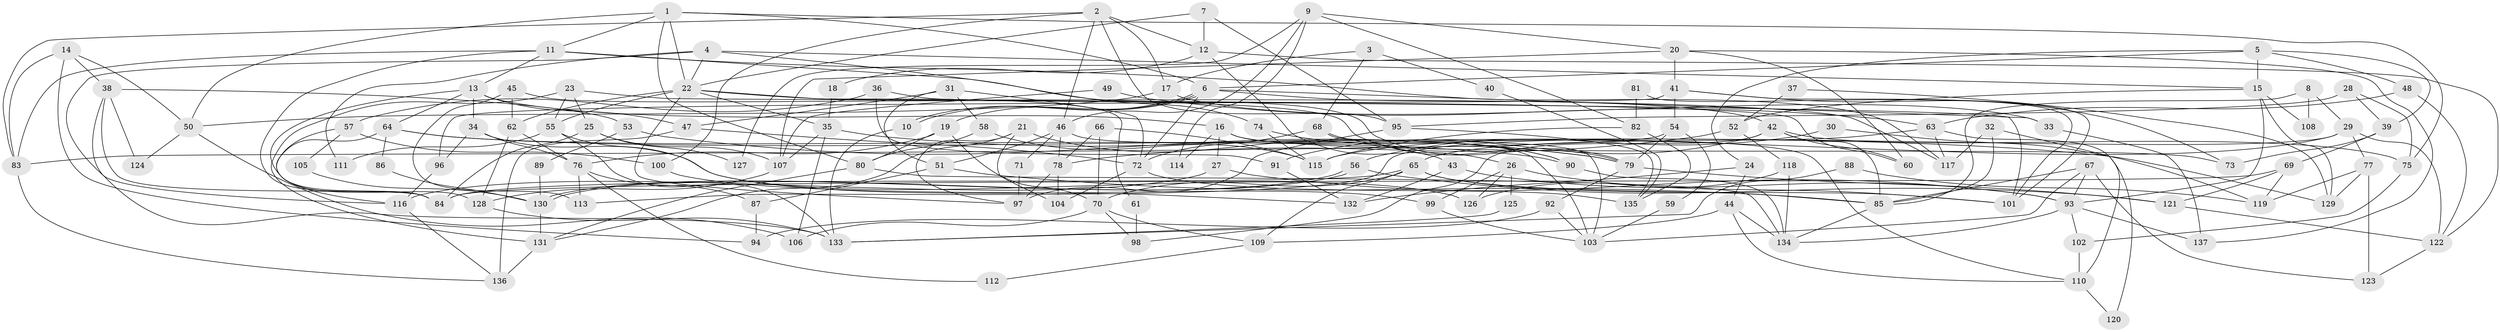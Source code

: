 // Generated by graph-tools (version 1.1) at 2025/15/03/09/25 04:15:06]
// undirected, 137 vertices, 274 edges
graph export_dot {
graph [start="1"]
  node [color=gray90,style=filled];
  1;
  2;
  3;
  4;
  5;
  6;
  7;
  8;
  9;
  10;
  11;
  12;
  13;
  14;
  15;
  16;
  17;
  18;
  19;
  20;
  21;
  22;
  23;
  24;
  25;
  26;
  27;
  28;
  29;
  30;
  31;
  32;
  33;
  34;
  35;
  36;
  37;
  38;
  39;
  40;
  41;
  42;
  43;
  44;
  45;
  46;
  47;
  48;
  49;
  50;
  51;
  52;
  53;
  54;
  55;
  56;
  57;
  58;
  59;
  60;
  61;
  62;
  63;
  64;
  65;
  66;
  67;
  68;
  69;
  70;
  71;
  72;
  73;
  74;
  75;
  76;
  77;
  78;
  79;
  80;
  81;
  82;
  83;
  84;
  85;
  86;
  87;
  88;
  89;
  90;
  91;
  92;
  93;
  94;
  95;
  96;
  97;
  98;
  99;
  100;
  101;
  102;
  103;
  104;
  105;
  106;
  107;
  108;
  109;
  110;
  111;
  112;
  113;
  114;
  115;
  116;
  117;
  118;
  119;
  120;
  121;
  122;
  123;
  124;
  125;
  126;
  127;
  128;
  129;
  130;
  131;
  132;
  133;
  134;
  135;
  136;
  137;
  1 -- 6;
  1 -- 22;
  1 -- 11;
  1 -- 50;
  1 -- 75;
  1 -- 80;
  2 -- 83;
  2 -- 12;
  2 -- 17;
  2 -- 46;
  2 -- 95;
  2 -- 100;
  3 -- 17;
  3 -- 68;
  3 -- 40;
  4 -- 15;
  4 -- 22;
  4 -- 74;
  4 -- 111;
  4 -- 116;
  5 -- 39;
  5 -- 6;
  5 -- 15;
  5 -- 24;
  5 -- 48;
  6 -- 19;
  6 -- 10;
  6 -- 10;
  6 -- 33;
  6 -- 42;
  6 -- 72;
  7 -- 22;
  7 -- 95;
  7 -- 12;
  8 -- 29;
  8 -- 85;
  8 -- 108;
  9 -- 82;
  9 -- 20;
  9 -- 46;
  9 -- 114;
  9 -- 127;
  10 -- 133;
  11 -- 117;
  11 -- 13;
  11 -- 79;
  11 -- 83;
  11 -- 84;
  12 -- 26;
  12 -- 18;
  12 -- 122;
  13 -- 16;
  13 -- 34;
  13 -- 47;
  13 -- 64;
  13 -- 128;
  14 -- 94;
  14 -- 83;
  14 -- 38;
  14 -- 50;
  15 -- 93;
  15 -- 52;
  15 -- 108;
  15 -- 129;
  16 -- 27;
  16 -- 73;
  16 -- 103;
  16 -- 114;
  17 -- 50;
  17 -- 33;
  18 -- 35;
  19 -- 70;
  19 -- 80;
  19 -- 76;
  20 -- 137;
  20 -- 107;
  20 -- 41;
  20 -- 60;
  21 -- 104;
  21 -- 97;
  21 -- 43;
  21 -- 131;
  22 -- 62;
  22 -- 55;
  22 -- 35;
  22 -- 61;
  22 -- 97;
  22 -- 117;
  23 -- 101;
  23 -- 131;
  23 -- 25;
  23 -- 55;
  24 -- 44;
  24 -- 132;
  25 -- 84;
  25 -- 107;
  25 -- 127;
  26 -- 101;
  26 -- 126;
  26 -- 99;
  26 -- 125;
  27 -- 93;
  27 -- 116;
  28 -- 95;
  28 -- 75;
  28 -- 39;
  29 -- 77;
  29 -- 115;
  29 -- 113;
  29 -- 122;
  30 -- 119;
  30 -- 56;
  31 -- 47;
  31 -- 51;
  31 -- 58;
  31 -- 72;
  32 -- 85;
  32 -- 117;
  32 -- 110;
  33 -- 137;
  34 -- 96;
  34 -- 76;
  34 -- 126;
  35 -- 79;
  35 -- 106;
  35 -- 107;
  36 -- 91;
  36 -- 60;
  36 -- 57;
  37 -- 52;
  37 -- 129;
  38 -- 84;
  38 -- 53;
  38 -- 124;
  38 -- 133;
  39 -- 69;
  39 -- 73;
  40 -- 135;
  41 -- 54;
  41 -- 73;
  41 -- 96;
  41 -- 101;
  42 -- 85;
  42 -- 60;
  42 -- 75;
  42 -- 91;
  42 -- 98;
  43 -- 93;
  43 -- 132;
  44 -- 134;
  44 -- 110;
  44 -- 109;
  45 -- 113;
  45 -- 62;
  45 -- 79;
  46 -- 51;
  46 -- 71;
  46 -- 78;
  46 -- 110;
  47 -- 72;
  47 -- 136;
  48 -- 122;
  48 -- 63;
  49 -- 107;
  49 -- 63;
  50 -- 106;
  50 -- 124;
  51 -- 85;
  51 -- 87;
  52 -- 78;
  52 -- 118;
  53 -- 79;
  53 -- 89;
  54 -- 83;
  54 -- 79;
  54 -- 59;
  55 -- 133;
  55 -- 99;
  55 -- 111;
  56 -- 130;
  56 -- 130;
  56 -- 121;
  57 -- 100;
  57 -- 84;
  57 -- 105;
  58 -- 80;
  58 -- 115;
  59 -- 103;
  61 -- 98;
  62 -- 76;
  62 -- 128;
  63 -- 65;
  63 -- 117;
  63 -- 120;
  64 -- 116;
  64 -- 86;
  64 -- 90;
  64 -- 129;
  65 -- 70;
  65 -- 84;
  65 -- 85;
  65 -- 101;
  65 -- 109;
  66 -- 70;
  66 -- 115;
  66 -- 78;
  67 -- 85;
  67 -- 103;
  67 -- 93;
  67 -- 123;
  68 -- 72;
  68 -- 103;
  68 -- 90;
  69 -- 84;
  69 -- 121;
  69 -- 119;
  70 -- 109;
  70 -- 106;
  70 -- 98;
  71 -- 97;
  72 -- 104;
  72 -- 135;
  74 -- 90;
  74 -- 115;
  75 -- 102;
  76 -- 87;
  76 -- 112;
  76 -- 113;
  77 -- 129;
  77 -- 123;
  77 -- 119;
  78 -- 97;
  78 -- 104;
  79 -- 92;
  79 -- 121;
  80 -- 134;
  80 -- 131;
  81 -- 101;
  81 -- 82;
  82 -- 135;
  82 -- 115;
  83 -- 136;
  85 -- 134;
  86 -- 130;
  87 -- 94;
  88 -- 119;
  88 -- 133;
  89 -- 130;
  90 -- 134;
  91 -- 132;
  92 -- 103;
  92 -- 94;
  93 -- 102;
  93 -- 134;
  93 -- 137;
  95 -- 97;
  95 -- 135;
  96 -- 116;
  99 -- 103;
  100 -- 132;
  102 -- 110;
  105 -- 130;
  107 -- 128;
  109 -- 112;
  110 -- 120;
  116 -- 136;
  118 -- 134;
  118 -- 126;
  121 -- 122;
  122 -- 123;
  125 -- 133;
  128 -- 133;
  130 -- 131;
  131 -- 136;
}
